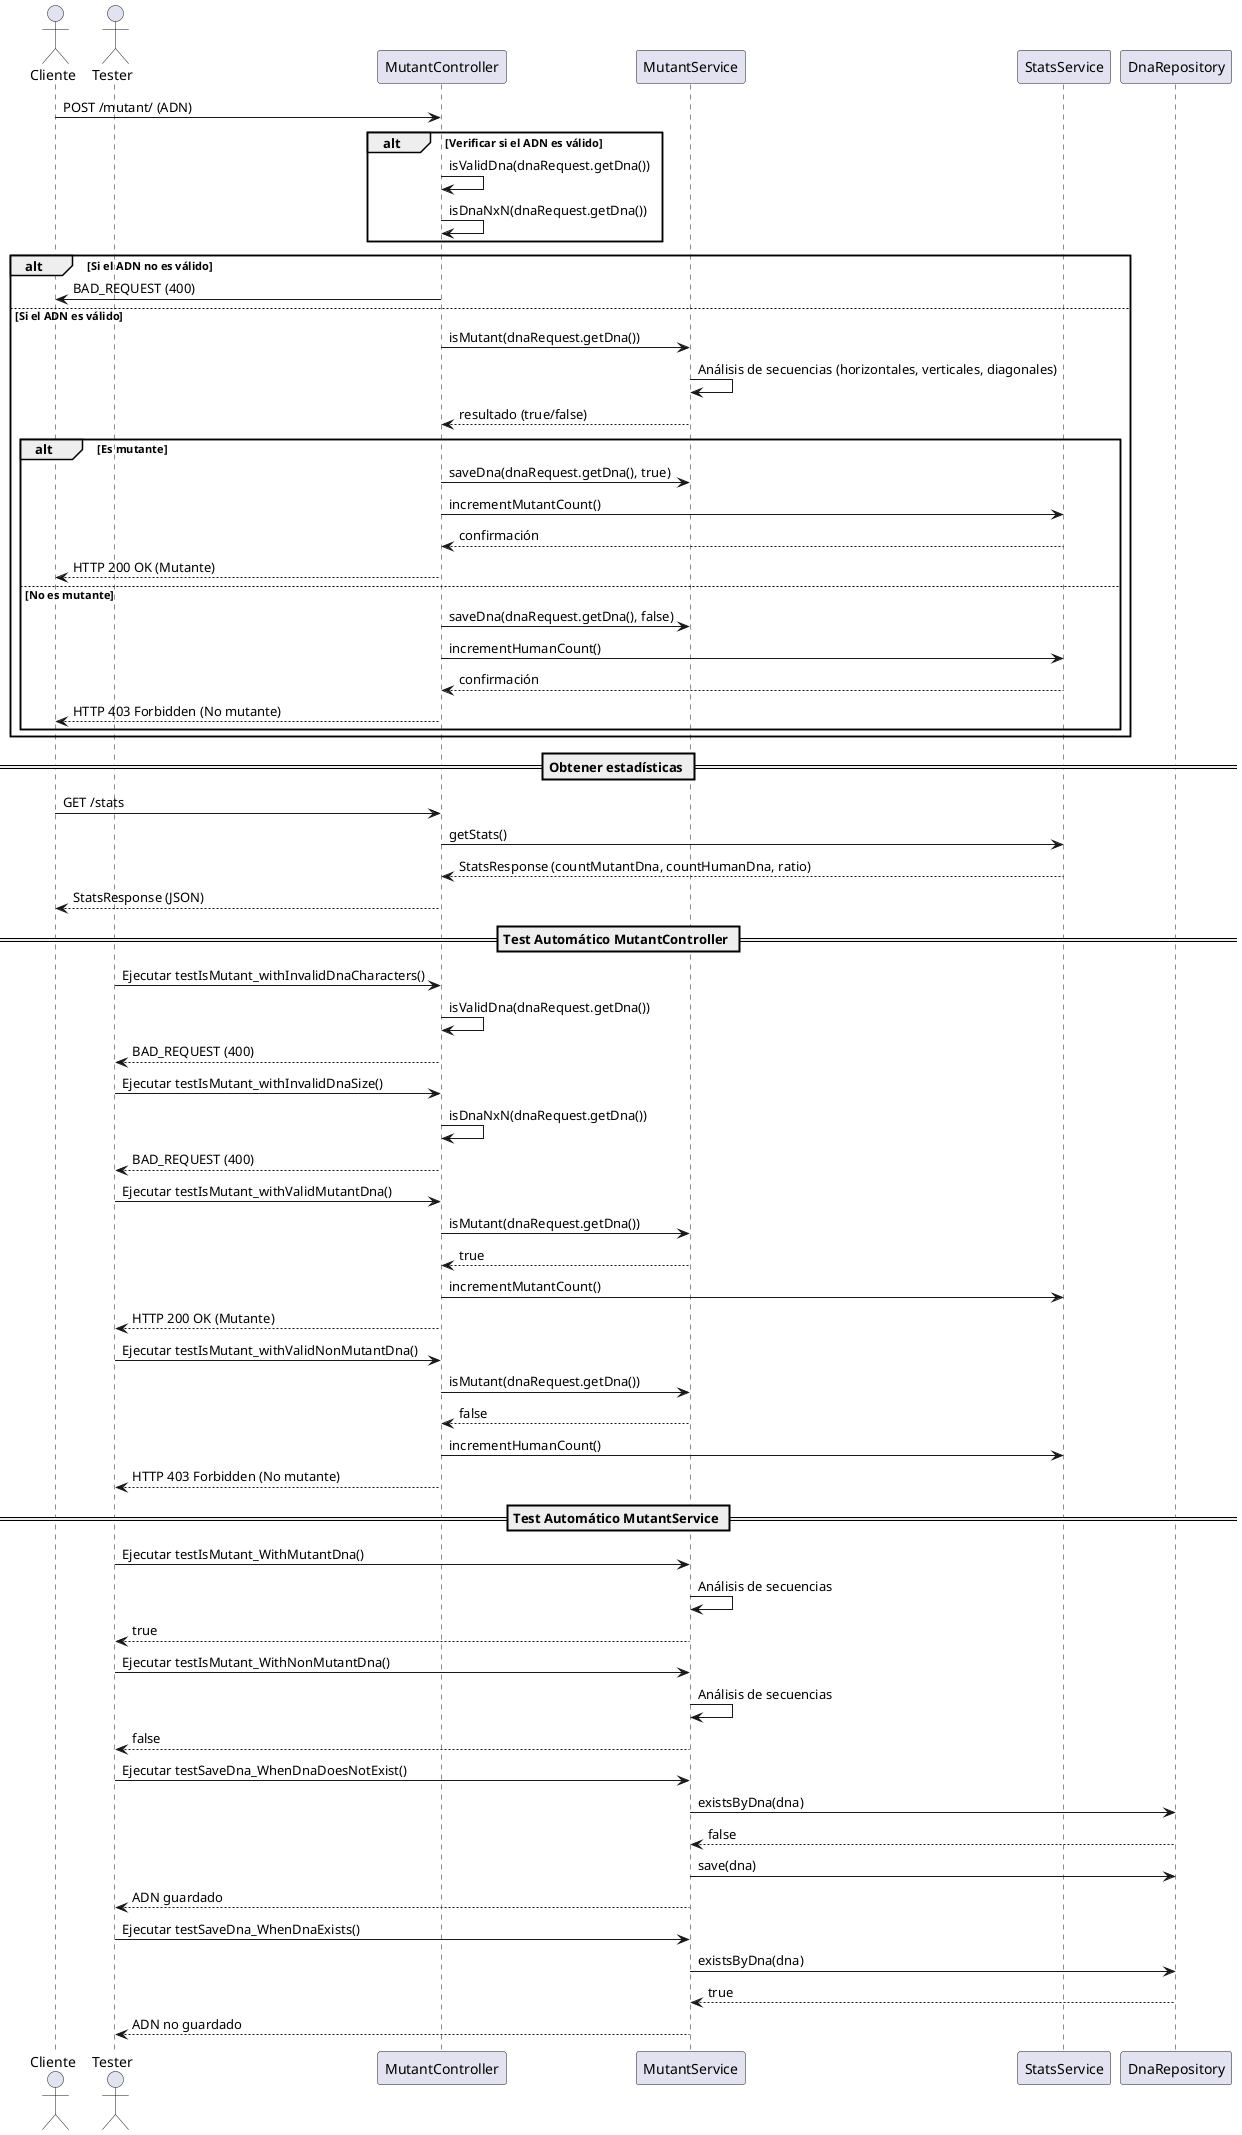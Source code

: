 @startuml Mutants
actor Cliente
actor Tester

Cliente -> MutantController : POST /mutant/ (ADN)
alt Verificar si el ADN es válido
    MutantController -> MutantController : isValidDna(dnaRequest.getDna())
    MutantController -> MutantController : isDnaNxN(dnaRequest.getDna())
end
alt Si el ADN no es válido
    MutantController -> Cliente : BAD_REQUEST (400)
else Si el ADN es válido
    MutantController -> MutantService : isMutant(dnaRequest.getDna())
    MutantService -> MutantService : Análisis de secuencias (horizontales, verticales, diagonales)
    MutantService --> MutantController : resultado (true/false)
    
    alt Es mutante
        MutantController -> MutantService : saveDna(dnaRequest.getDna(), true)
        MutantController -> StatsService : incrementMutantCount()
        StatsService --> MutantController : confirmación
        MutantController --> Cliente : HTTP 200 OK (Mutante)
    else No es mutante
        MutantController -> MutantService : saveDna(dnaRequest.getDna(), false)
        MutantController -> StatsService : incrementHumanCount()
        StatsService --> MutantController : confirmación
        MutantController --> Cliente : HTTP 403 Forbidden (No mutante)
    end
end

== Obtener estadísticas ==
Cliente -> MutantController : GET /stats
MutantController -> StatsService : getStats()
StatsService --> MutantController : StatsResponse (countMutantDna, countHumanDna, ratio)
MutantController --> Cliente : StatsResponse (JSON)

== Test Automático MutantController ==
Tester -> MutantController : Ejecutar testIsMutant_withInvalidDnaCharacters()
MutantController -> MutantController : isValidDna(dnaRequest.getDna())
MutantController --> Tester : BAD_REQUEST (400)

Tester -> MutantController : Ejecutar testIsMutant_withInvalidDnaSize()
MutantController -> MutantController : isDnaNxN(dnaRequest.getDna())
MutantController --> Tester : BAD_REQUEST (400)

Tester -> MutantController : Ejecutar testIsMutant_withValidMutantDna()
MutantController -> MutantService : isMutant(dnaRequest.getDna())
MutantService --> MutantController : true
MutantController -> StatsService : incrementMutantCount()
MutantController --> Tester : HTTP 200 OK (Mutante)

Tester -> MutantController : Ejecutar testIsMutant_withValidNonMutantDna()
MutantController -> MutantService : isMutant(dnaRequest.getDna())
MutantService --> MutantController : false
MutantController -> StatsService : incrementHumanCount()
MutantController --> Tester : HTTP 403 Forbidden (No mutante)

== Test Automático MutantService ==
Tester -> MutantService : Ejecutar testIsMutant_WithMutantDna()
MutantService -> MutantService : Análisis de secuencias
MutantService --> Tester : true

Tester -> MutantService : Ejecutar testIsMutant_WithNonMutantDna()
MutantService -> MutantService : Análisis de secuencias
MutantService --> Tester : false

Tester -> MutantService : Ejecutar testSaveDna_WhenDnaDoesNotExist()
MutantService -> DnaRepository : existsByDna(dna)
DnaRepository --> MutantService : false
MutantService -> DnaRepository : save(dna)
MutantService --> Tester : ADN guardado

Tester -> MutantService : Ejecutar testSaveDna_WhenDnaExists()
MutantService -> DnaRepository : existsByDna(dna)
DnaRepository --> MutantService : true
MutantService --> Tester : ADN no guardado
@enduml


